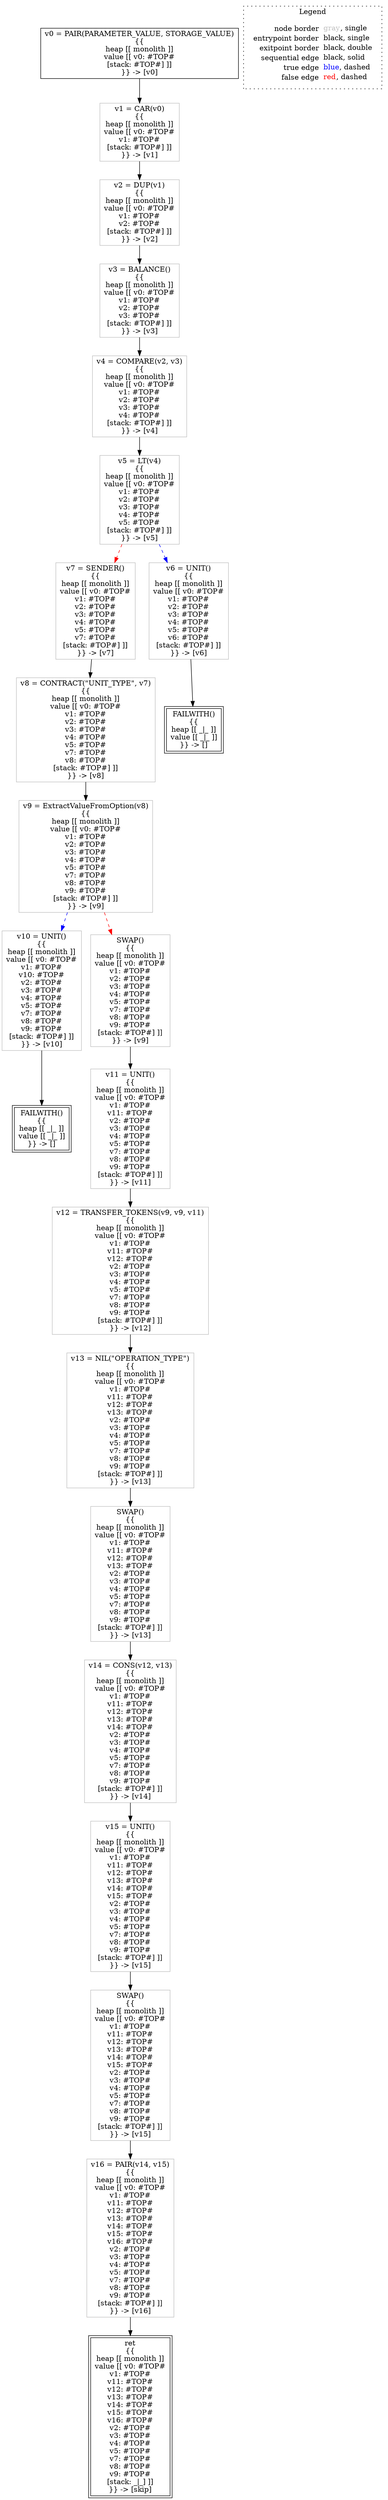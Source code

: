 digraph {
	"node0" [shape="rect",color="black",label=<v0 = PAIR(PARAMETER_VALUE, STORAGE_VALUE)<BR/>{{<BR/>heap [[ monolith ]]<BR/>value [[ v0: #TOP#<BR/>[stack: #TOP#] ]]<BR/>}} -&gt; [v0]>];
	"node1" [shape="rect",color="gray",label=<v10 = UNIT()<BR/>{{<BR/>heap [[ monolith ]]<BR/>value [[ v0: #TOP#<BR/>v1: #TOP#<BR/>v10: #TOP#<BR/>v2: #TOP#<BR/>v3: #TOP#<BR/>v4: #TOP#<BR/>v5: #TOP#<BR/>v7: #TOP#<BR/>v8: #TOP#<BR/>v9: #TOP#<BR/>[stack: #TOP#] ]]<BR/>}} -&gt; [v10]>];
	"node2" [shape="rect",color="black",peripheries="2",label=<FAILWITH()<BR/>{{<BR/>heap [[ _|_ ]]<BR/>value [[ _|_ ]]<BR/>}} -&gt; []>];
	"node3" [shape="rect",color="gray",label=<v5 = LT(v4)<BR/>{{<BR/>heap [[ monolith ]]<BR/>value [[ v0: #TOP#<BR/>v1: #TOP#<BR/>v2: #TOP#<BR/>v3: #TOP#<BR/>v4: #TOP#<BR/>v5: #TOP#<BR/>[stack: #TOP#] ]]<BR/>}} -&gt; [v5]>];
	"node4" [shape="rect",color="gray",label=<v9 = ExtractValueFromOption(v8)<BR/>{{<BR/>heap [[ monolith ]]<BR/>value [[ v0: #TOP#<BR/>v1: #TOP#<BR/>v2: #TOP#<BR/>v3: #TOP#<BR/>v4: #TOP#<BR/>v5: #TOP#<BR/>v7: #TOP#<BR/>v8: #TOP#<BR/>v9: #TOP#<BR/>[stack: #TOP#] ]]<BR/>}} -&gt; [v9]>];
	"node5" [shape="rect",color="black",peripheries="2",label=<ret<BR/>{{<BR/>heap [[ monolith ]]<BR/>value [[ v0: #TOP#<BR/>v1: #TOP#<BR/>v11: #TOP#<BR/>v12: #TOP#<BR/>v13: #TOP#<BR/>v14: #TOP#<BR/>v15: #TOP#<BR/>v16: #TOP#<BR/>v2: #TOP#<BR/>v3: #TOP#<BR/>v4: #TOP#<BR/>v5: #TOP#<BR/>v7: #TOP#<BR/>v8: #TOP#<BR/>v9: #TOP#<BR/>[stack: _|_] ]]<BR/>}} -&gt; [skip]>];
	"node6" [shape="rect",color="gray",label=<SWAP()<BR/>{{<BR/>heap [[ monolith ]]<BR/>value [[ v0: #TOP#<BR/>v1: #TOP#<BR/>v11: #TOP#<BR/>v12: #TOP#<BR/>v13: #TOP#<BR/>v14: #TOP#<BR/>v15: #TOP#<BR/>v2: #TOP#<BR/>v3: #TOP#<BR/>v4: #TOP#<BR/>v5: #TOP#<BR/>v7: #TOP#<BR/>v8: #TOP#<BR/>v9: #TOP#<BR/>[stack: #TOP#] ]]<BR/>}} -&gt; [v15]>];
	"node7" [shape="rect",color="black",peripheries="2",label=<FAILWITH()<BR/>{{<BR/>heap [[ _|_ ]]<BR/>value [[ _|_ ]]<BR/>}} -&gt; []>];
	"node8" [shape="rect",color="gray",label=<SWAP()<BR/>{{<BR/>heap [[ monolith ]]<BR/>value [[ v0: #TOP#<BR/>v1: #TOP#<BR/>v2: #TOP#<BR/>v3: #TOP#<BR/>v4: #TOP#<BR/>v5: #TOP#<BR/>v7: #TOP#<BR/>v8: #TOP#<BR/>v9: #TOP#<BR/>[stack: #TOP#] ]]<BR/>}} -&gt; [v9]>];
	"node9" [shape="rect",color="gray",label=<v13 = NIL(&quot;OPERATION_TYPE&quot;)<BR/>{{<BR/>heap [[ monolith ]]<BR/>value [[ v0: #TOP#<BR/>v1: #TOP#<BR/>v11: #TOP#<BR/>v12: #TOP#<BR/>v13: #TOP#<BR/>v2: #TOP#<BR/>v3: #TOP#<BR/>v4: #TOP#<BR/>v5: #TOP#<BR/>v7: #TOP#<BR/>v8: #TOP#<BR/>v9: #TOP#<BR/>[stack: #TOP#] ]]<BR/>}} -&gt; [v13]>];
	"node10" [shape="rect",color="gray",label=<SWAP()<BR/>{{<BR/>heap [[ monolith ]]<BR/>value [[ v0: #TOP#<BR/>v1: #TOP#<BR/>v11: #TOP#<BR/>v12: #TOP#<BR/>v13: #TOP#<BR/>v2: #TOP#<BR/>v3: #TOP#<BR/>v4: #TOP#<BR/>v5: #TOP#<BR/>v7: #TOP#<BR/>v8: #TOP#<BR/>v9: #TOP#<BR/>[stack: #TOP#] ]]<BR/>}} -&gt; [v13]>];
	"node11" [shape="rect",color="gray",label=<v12 = TRANSFER_TOKENS(v9, v9, v11)<BR/>{{<BR/>heap [[ monolith ]]<BR/>value [[ v0: #TOP#<BR/>v1: #TOP#<BR/>v11: #TOP#<BR/>v12: #TOP#<BR/>v2: #TOP#<BR/>v3: #TOP#<BR/>v4: #TOP#<BR/>v5: #TOP#<BR/>v7: #TOP#<BR/>v8: #TOP#<BR/>v9: #TOP#<BR/>[stack: #TOP#] ]]<BR/>}} -&gt; [v12]>];
	"node12" [shape="rect",color="gray",label=<v14 = CONS(v12, v13)<BR/>{{<BR/>heap [[ monolith ]]<BR/>value [[ v0: #TOP#<BR/>v1: #TOP#<BR/>v11: #TOP#<BR/>v12: #TOP#<BR/>v13: #TOP#<BR/>v14: #TOP#<BR/>v2: #TOP#<BR/>v3: #TOP#<BR/>v4: #TOP#<BR/>v5: #TOP#<BR/>v7: #TOP#<BR/>v8: #TOP#<BR/>v9: #TOP#<BR/>[stack: #TOP#] ]]<BR/>}} -&gt; [v14]>];
	"node13" [shape="rect",color="gray",label=<v7 = SENDER()<BR/>{{<BR/>heap [[ monolith ]]<BR/>value [[ v0: #TOP#<BR/>v1: #TOP#<BR/>v2: #TOP#<BR/>v3: #TOP#<BR/>v4: #TOP#<BR/>v5: #TOP#<BR/>v7: #TOP#<BR/>[stack: #TOP#] ]]<BR/>}} -&gt; [v7]>];
	"node14" [shape="rect",color="gray",label=<v11 = UNIT()<BR/>{{<BR/>heap [[ monolith ]]<BR/>value [[ v0: #TOP#<BR/>v1: #TOP#<BR/>v11: #TOP#<BR/>v2: #TOP#<BR/>v3: #TOP#<BR/>v4: #TOP#<BR/>v5: #TOP#<BR/>v7: #TOP#<BR/>v8: #TOP#<BR/>v9: #TOP#<BR/>[stack: #TOP#] ]]<BR/>}} -&gt; [v11]>];
	"node15" [shape="rect",color="gray",label=<v16 = PAIR(v14, v15)<BR/>{{<BR/>heap [[ monolith ]]<BR/>value [[ v0: #TOP#<BR/>v1: #TOP#<BR/>v11: #TOP#<BR/>v12: #TOP#<BR/>v13: #TOP#<BR/>v14: #TOP#<BR/>v15: #TOP#<BR/>v16: #TOP#<BR/>v2: #TOP#<BR/>v3: #TOP#<BR/>v4: #TOP#<BR/>v5: #TOP#<BR/>v7: #TOP#<BR/>v8: #TOP#<BR/>v9: #TOP#<BR/>[stack: #TOP#] ]]<BR/>}} -&gt; [v16]>];
	"node16" [shape="rect",color="gray",label=<v3 = BALANCE()<BR/>{{<BR/>heap [[ monolith ]]<BR/>value [[ v0: #TOP#<BR/>v1: #TOP#<BR/>v2: #TOP#<BR/>v3: #TOP#<BR/>[stack: #TOP#] ]]<BR/>}} -&gt; [v3]>];
	"node17" [shape="rect",color="gray",label=<v4 = COMPARE(v2, v3)<BR/>{{<BR/>heap [[ monolith ]]<BR/>value [[ v0: #TOP#<BR/>v1: #TOP#<BR/>v2: #TOP#<BR/>v3: #TOP#<BR/>v4: #TOP#<BR/>[stack: #TOP#] ]]<BR/>}} -&gt; [v4]>];
	"node18" [shape="rect",color="gray",label=<v2 = DUP(v1)<BR/>{{<BR/>heap [[ monolith ]]<BR/>value [[ v0: #TOP#<BR/>v1: #TOP#<BR/>v2: #TOP#<BR/>[stack: #TOP#] ]]<BR/>}} -&gt; [v2]>];
	"node19" [shape="rect",color="gray",label=<v6 = UNIT()<BR/>{{<BR/>heap [[ monolith ]]<BR/>value [[ v0: #TOP#<BR/>v1: #TOP#<BR/>v2: #TOP#<BR/>v3: #TOP#<BR/>v4: #TOP#<BR/>v5: #TOP#<BR/>v6: #TOP#<BR/>[stack: #TOP#] ]]<BR/>}} -&gt; [v6]>];
	"node20" [shape="rect",color="gray",label=<v8 = CONTRACT(&quot;UNIT_TYPE&quot;, v7)<BR/>{{<BR/>heap [[ monolith ]]<BR/>value [[ v0: #TOP#<BR/>v1: #TOP#<BR/>v2: #TOP#<BR/>v3: #TOP#<BR/>v4: #TOP#<BR/>v5: #TOP#<BR/>v7: #TOP#<BR/>v8: #TOP#<BR/>[stack: #TOP#] ]]<BR/>}} -&gt; [v8]>];
	"node21" [shape="rect",color="gray",label=<v1 = CAR(v0)<BR/>{{<BR/>heap [[ monolith ]]<BR/>value [[ v0: #TOP#<BR/>v1: #TOP#<BR/>[stack: #TOP#] ]]<BR/>}} -&gt; [v1]>];
	"node22" [shape="rect",color="gray",label=<v15 = UNIT()<BR/>{{<BR/>heap [[ monolith ]]<BR/>value [[ v0: #TOP#<BR/>v1: #TOP#<BR/>v11: #TOP#<BR/>v12: #TOP#<BR/>v13: #TOP#<BR/>v14: #TOP#<BR/>v15: #TOP#<BR/>v2: #TOP#<BR/>v3: #TOP#<BR/>v4: #TOP#<BR/>v5: #TOP#<BR/>v7: #TOP#<BR/>v8: #TOP#<BR/>v9: #TOP#<BR/>[stack: #TOP#] ]]<BR/>}} -&gt; [v15]>];
	"node1" -> "node7" [color="black"];
	"node3" -> "node19" [color="blue",style="dashed"];
	"node3" -> "node13" [color="red",style="dashed"];
	"node0" -> "node21" [color="black"];
	"node4" -> "node1" [color="blue",style="dashed"];
	"node4" -> "node8" [color="red",style="dashed"];
	"node6" -> "node15" [color="black"];
	"node8" -> "node14" [color="black"];
	"node9" -> "node10" [color="black"];
	"node10" -> "node12" [color="black"];
	"node11" -> "node9" [color="black"];
	"node12" -> "node22" [color="black"];
	"node13" -> "node20" [color="black"];
	"node14" -> "node11" [color="black"];
	"node15" -> "node5" [color="black"];
	"node16" -> "node17" [color="black"];
	"node17" -> "node3" [color="black"];
	"node18" -> "node16" [color="black"];
	"node19" -> "node2" [color="black"];
	"node20" -> "node4" [color="black"];
	"node21" -> "node18" [color="black"];
	"node22" -> "node6" [color="black"];
subgraph cluster_legend {
	label="Legend";
	style=dotted;
	node [shape=plaintext];
	"legend" [label=<<table border="0" cellpadding="2" cellspacing="0" cellborder="0"><tr><td align="right">node border&nbsp;</td><td align="left"><font color="gray">gray</font>, single</td></tr><tr><td align="right">entrypoint border&nbsp;</td><td align="left"><font color="black">black</font>, single</td></tr><tr><td align="right">exitpoint border&nbsp;</td><td align="left"><font color="black">black</font>, double</td></tr><tr><td align="right">sequential edge&nbsp;</td><td align="left"><font color="black">black</font>, solid</td></tr><tr><td align="right">true edge&nbsp;</td><td align="left"><font color="blue">blue</font>, dashed</td></tr><tr><td align="right">false edge&nbsp;</td><td align="left"><font color="red">red</font>, dashed</td></tr></table>>];
}

}
